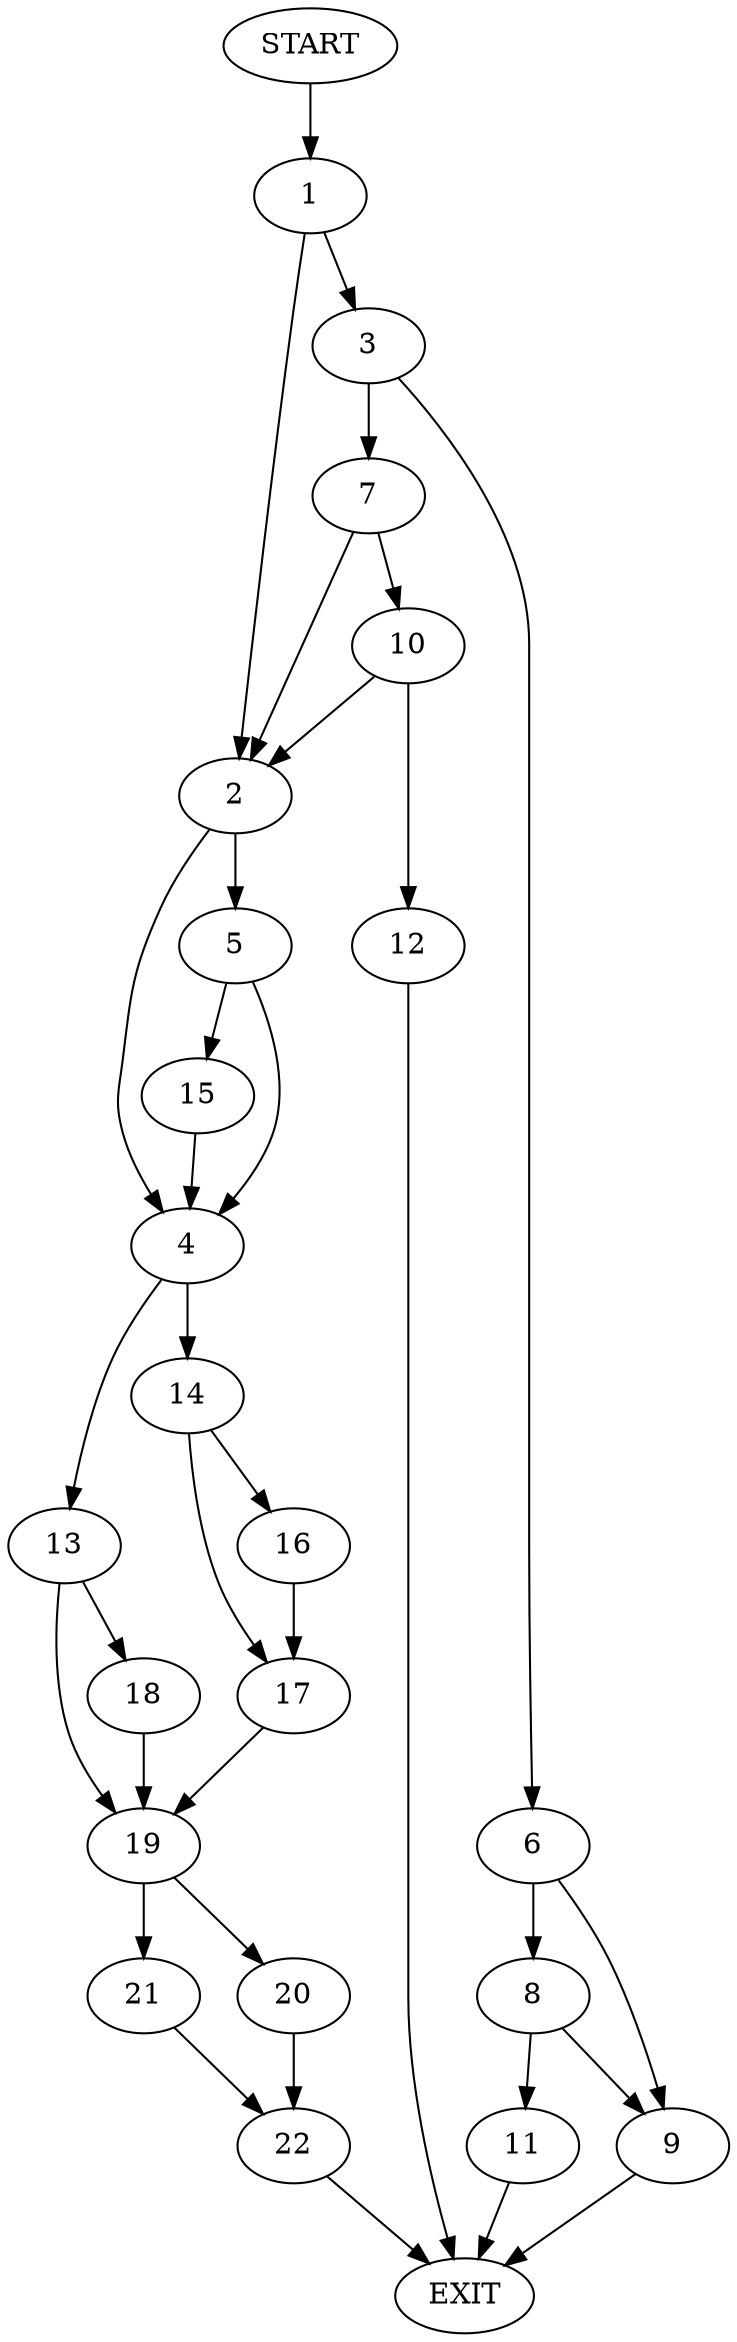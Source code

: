 digraph {
0 [label="START"]
23 [label="EXIT"]
0 -> 1
1 -> 2
1 -> 3
2 -> 4
2 -> 5
3 -> 6
3 -> 7
6 -> 8
6 -> 9
7 -> 2
7 -> 10
9 -> 23
8 -> 11
8 -> 9
11 -> 23
10 -> 12
10 -> 2
12 -> 23
4 -> 13
4 -> 14
5 -> 4
5 -> 15
15 -> 4
14 -> 16
14 -> 17
13 -> 18
13 -> 19
17 -> 19
16 -> 17
19 -> 20
19 -> 21
18 -> 19
20 -> 22
21 -> 22
22 -> 23
}
